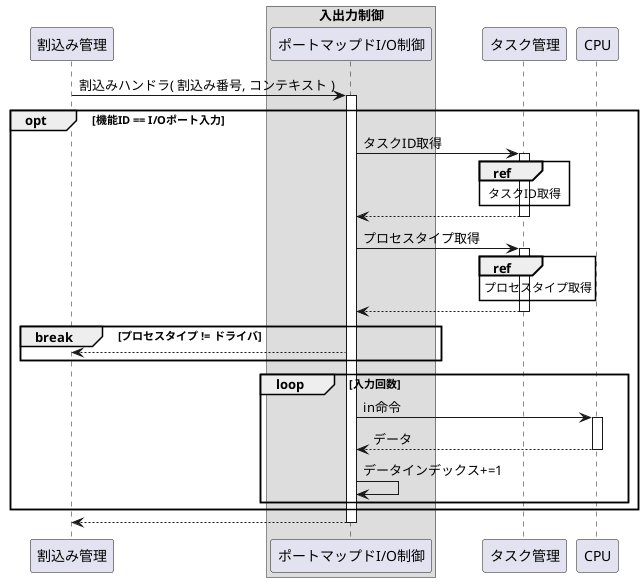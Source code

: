 @startuml

participant "割込み管理" as Intmng
box "入出力制御"
    participant "ポートマップドI/O制御" as port
end box
participant "タスク管理" as Taskmng
participant "CPU" as cpu

Intmng -> port: 割込みハンドラ( 割込み番号, コンテキスト )
activate port

opt 機能ID == I/Oポート入力

    port -> Taskmng: タスクID取得
    activate Taskmng
    ref over Taskmng: タスクID取得
    port <-- Taskmng:
    deactivate Taskmng

    port -> Taskmng: プロセスタイプ取得
    activate Taskmng
    ref over Taskmng: プロセスタイプ取得
    port <-- Taskmng:
    deactivate Taskmng

    break プロセスタイプ != ドライバ
        Intmng <-- port:
    end

    loop 入力回数
        port -> cpu: in命令
        activate cpu
        port <-- cpu: データ
        deactivate cpu

        port -> port: データインデックス+=1
    end loop

end

Intmng <-- port:
deactivate port

@enduml

